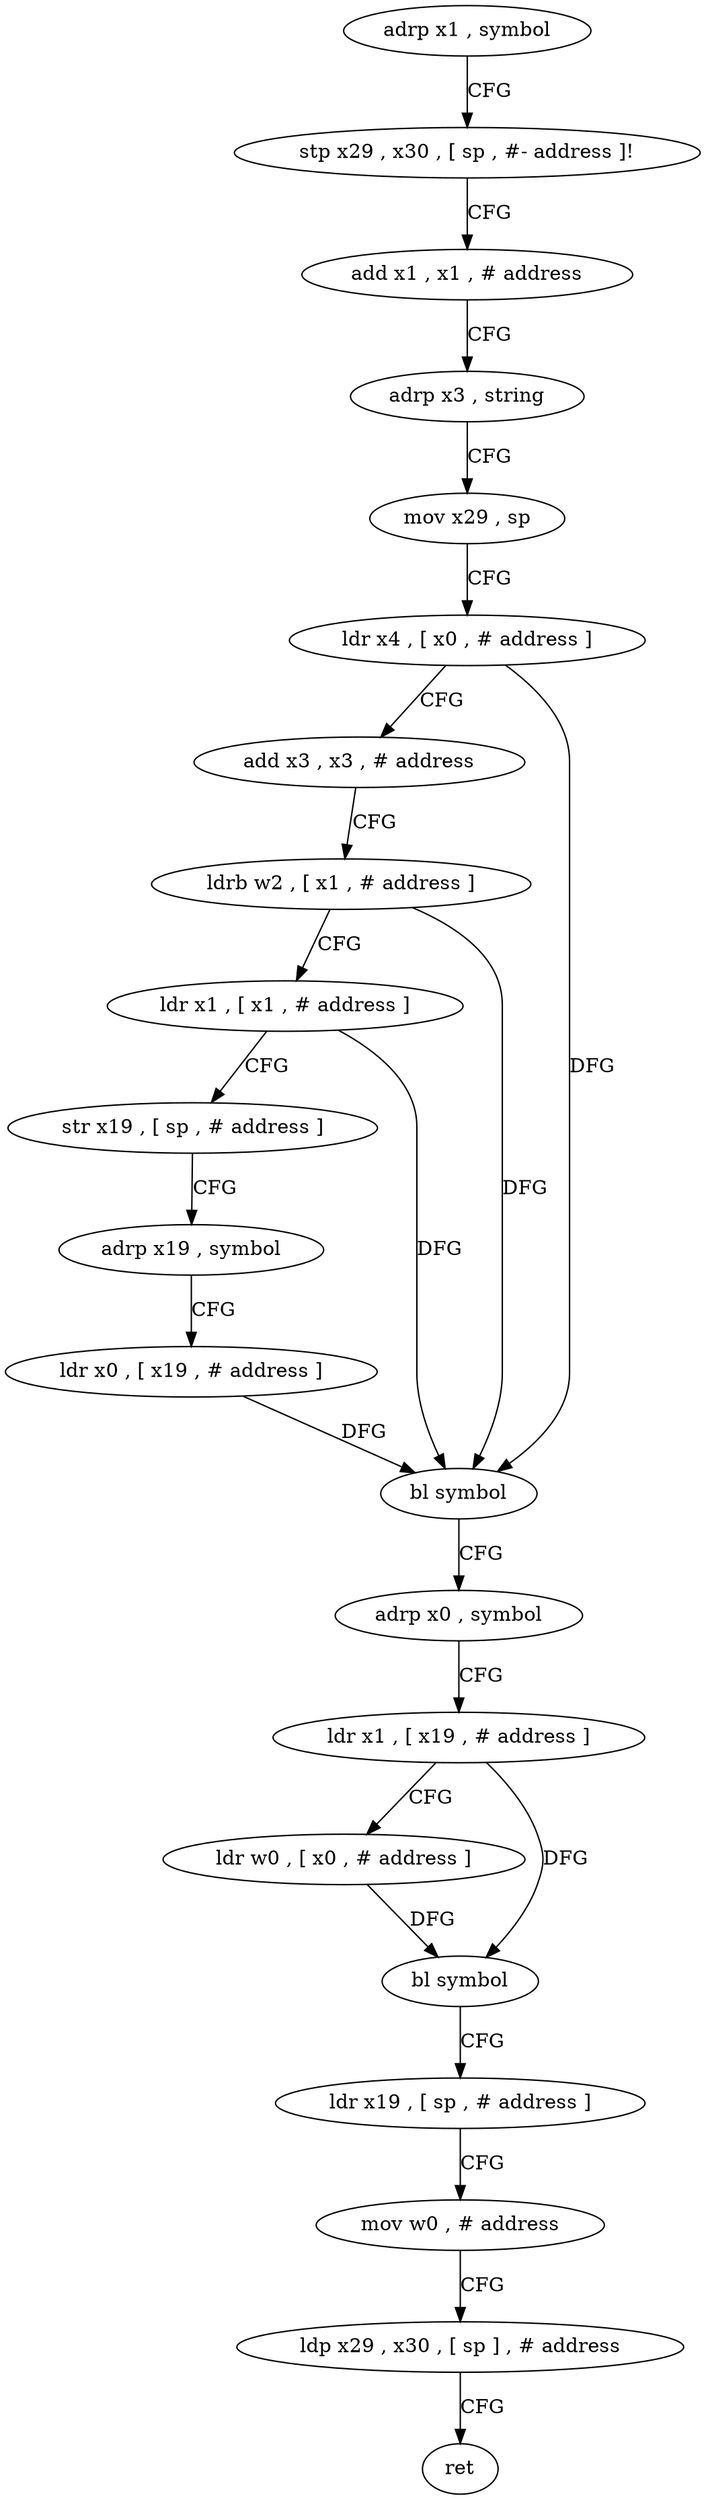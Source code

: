 digraph "func" {
"4207872" [label = "adrp x1 , symbol" ]
"4207876" [label = "stp x29 , x30 , [ sp , #- address ]!" ]
"4207880" [label = "add x1 , x1 , # address" ]
"4207884" [label = "adrp x3 , string" ]
"4207888" [label = "mov x29 , sp" ]
"4207892" [label = "ldr x4 , [ x0 , # address ]" ]
"4207896" [label = "add x3 , x3 , # address" ]
"4207900" [label = "ldrb w2 , [ x1 , # address ]" ]
"4207904" [label = "ldr x1 , [ x1 , # address ]" ]
"4207908" [label = "str x19 , [ sp , # address ]" ]
"4207912" [label = "adrp x19 , symbol" ]
"4207916" [label = "ldr x0 , [ x19 , # address ]" ]
"4207920" [label = "bl symbol" ]
"4207924" [label = "adrp x0 , symbol" ]
"4207928" [label = "ldr x1 , [ x19 , # address ]" ]
"4207932" [label = "ldr w0 , [ x0 , # address ]" ]
"4207936" [label = "bl symbol" ]
"4207940" [label = "ldr x19 , [ sp , # address ]" ]
"4207944" [label = "mov w0 , # address" ]
"4207948" [label = "ldp x29 , x30 , [ sp ] , # address" ]
"4207952" [label = "ret" ]
"4207872" -> "4207876" [ label = "CFG" ]
"4207876" -> "4207880" [ label = "CFG" ]
"4207880" -> "4207884" [ label = "CFG" ]
"4207884" -> "4207888" [ label = "CFG" ]
"4207888" -> "4207892" [ label = "CFG" ]
"4207892" -> "4207896" [ label = "CFG" ]
"4207892" -> "4207920" [ label = "DFG" ]
"4207896" -> "4207900" [ label = "CFG" ]
"4207900" -> "4207904" [ label = "CFG" ]
"4207900" -> "4207920" [ label = "DFG" ]
"4207904" -> "4207908" [ label = "CFG" ]
"4207904" -> "4207920" [ label = "DFG" ]
"4207908" -> "4207912" [ label = "CFG" ]
"4207912" -> "4207916" [ label = "CFG" ]
"4207916" -> "4207920" [ label = "DFG" ]
"4207920" -> "4207924" [ label = "CFG" ]
"4207924" -> "4207928" [ label = "CFG" ]
"4207928" -> "4207932" [ label = "CFG" ]
"4207928" -> "4207936" [ label = "DFG" ]
"4207932" -> "4207936" [ label = "DFG" ]
"4207936" -> "4207940" [ label = "CFG" ]
"4207940" -> "4207944" [ label = "CFG" ]
"4207944" -> "4207948" [ label = "CFG" ]
"4207948" -> "4207952" [ label = "CFG" ]
}
